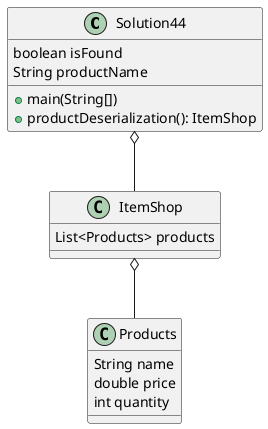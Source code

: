 @startuml
'https://plantuml.com/sequence-diagram

class Solution44 {
boolean isFound
String productName
+main(String[])
+productDeserialization(): ItemShop
}

class Products {
String name
double price
int quantity
}

class ItemShop{
List<Products> products
}

Solution44 o-- ItemShop
ItemShop o-- Products
@enduml